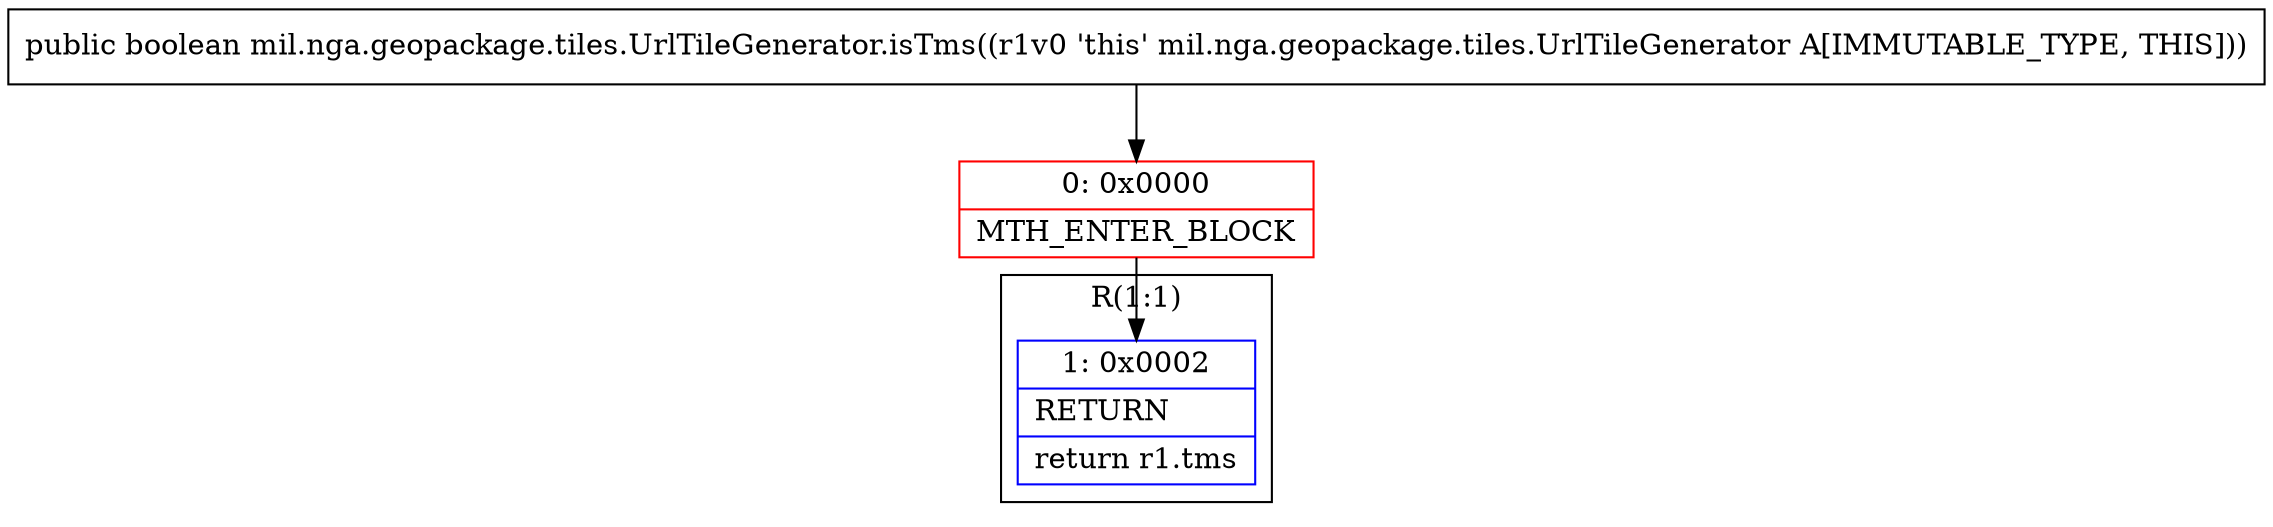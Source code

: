 digraph "CFG formil.nga.geopackage.tiles.UrlTileGenerator.isTms()Z" {
subgraph cluster_Region_64368920 {
label = "R(1:1)";
node [shape=record,color=blue];
Node_1 [shape=record,label="{1\:\ 0x0002|RETURN\l|return r1.tms\l}"];
}
Node_0 [shape=record,color=red,label="{0\:\ 0x0000|MTH_ENTER_BLOCK\l}"];
MethodNode[shape=record,label="{public boolean mil.nga.geopackage.tiles.UrlTileGenerator.isTms((r1v0 'this' mil.nga.geopackage.tiles.UrlTileGenerator A[IMMUTABLE_TYPE, THIS])) }"];
MethodNode -> Node_0;
Node_0 -> Node_1;
}


